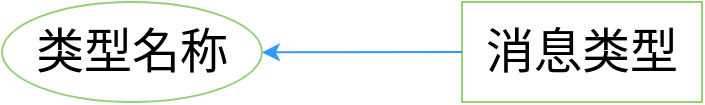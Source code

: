 <mxfile version="20.2.6" type="github">
  <diagram id="xpc7PrvNd3uRbxOM0Itp" name="第 1 页">
    <mxGraphModel dx="1426" dy="623" grid="1" gridSize="10" guides="1" tooltips="1" connect="1" arrows="1" fold="1" page="1" pageScale="1" pageWidth="827" pageHeight="1169" math="0" shadow="0">
      <root>
        <mxCell id="0" />
        <mxCell id="1" parent="0" />
        <mxCell id="y05YZQ5l2cDc-y97x_Ib-1" value="&lt;span style=&quot;font-size: 24px;&quot;&gt;消息类型&lt;/span&gt;" style="rounded=0;whiteSpace=wrap;html=1;strokeColor=#97D077;" vertex="1" parent="1">
          <mxGeometry x="390" y="300" width="120" height="50" as="geometry" />
        </mxCell>
        <mxCell id="y05YZQ5l2cDc-y97x_Ib-2" value="&lt;span style=&quot;font-size: 24px;&quot;&gt;类型名称&lt;/span&gt;" style="ellipse;whiteSpace=wrap;html=1;strokeColor=#97D077;" vertex="1" parent="1">
          <mxGeometry x="160" y="300" width="130" height="50" as="geometry" />
        </mxCell>
        <mxCell id="y05YZQ5l2cDc-y97x_Ib-3" value="" style="endArrow=classic;html=1;rounded=0;exitX=0;exitY=0.5;exitDx=0;exitDy=0;strokeColor=#3399FF;" edge="1" parent="1" source="y05YZQ5l2cDc-y97x_Ib-1" target="y05YZQ5l2cDc-y97x_Ib-2">
          <mxGeometry width="50" height="50" relative="1" as="geometry">
            <mxPoint x="390" y="350" as="sourcePoint" />
            <mxPoint x="440" y="300" as="targetPoint" />
          </mxGeometry>
        </mxCell>
      </root>
    </mxGraphModel>
  </diagram>
</mxfile>
